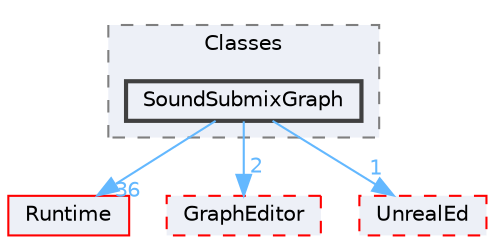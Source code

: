 digraph "SoundSubmixGraph"
{
 // INTERACTIVE_SVG=YES
 // LATEX_PDF_SIZE
  bgcolor="transparent";
  edge [fontname=Helvetica,fontsize=10,labelfontname=Helvetica,labelfontsize=10];
  node [fontname=Helvetica,fontsize=10,shape=box,height=0.2,width=0.4];
  compound=true
  subgraph clusterdir_a7941fb45790ea681930d0ab34e89c5d {
    graph [ bgcolor="#edf0f7", pencolor="grey50", label="Classes", fontname=Helvetica,fontsize=10 style="filled,dashed", URL="dir_a7941fb45790ea681930d0ab34e89c5d.html",tooltip=""]
  dir_352aab7b8cc21aaf9647d540f47b0715 [label="SoundSubmixGraph", fillcolor="#edf0f7", color="grey25", style="filled,bold", URL="dir_352aab7b8cc21aaf9647d540f47b0715.html",tooltip=""];
  }
  dir_7536b172fbd480bfd146a1b1acd6856b [label="Runtime", fillcolor="#edf0f7", color="red", style="filled", URL="dir_7536b172fbd480bfd146a1b1acd6856b.html",tooltip=""];
  dir_ff23abaac86ae0f5bb44f55bc2325045 [label="GraphEditor", fillcolor="#edf0f7", color="red", style="filled,dashed", URL="dir_ff23abaac86ae0f5bb44f55bc2325045.html",tooltip=""];
  dir_d6dfe71a46de762e5d5df277eaa495c7 [label="UnrealEd", fillcolor="#edf0f7", color="red", style="filled,dashed", URL="dir_d6dfe71a46de762e5d5df277eaa495c7.html",tooltip=""];
  dir_352aab7b8cc21aaf9647d540f47b0715->dir_7536b172fbd480bfd146a1b1acd6856b [headlabel="36", labeldistance=1.5 headhref="dir_001058_000984.html" href="dir_001058_000984.html" color="steelblue1" fontcolor="steelblue1"];
  dir_352aab7b8cc21aaf9647d540f47b0715->dir_d6dfe71a46de762e5d5df277eaa495c7 [headlabel="1", labeldistance=1.5 headhref="dir_001058_001226.html" href="dir_001058_001226.html" color="steelblue1" fontcolor="steelblue1"];
  dir_352aab7b8cc21aaf9647d540f47b0715->dir_ff23abaac86ae0f5bb44f55bc2325045 [headlabel="2", labeldistance=1.5 headhref="dir_001058_000455.html" href="dir_001058_000455.html" color="steelblue1" fontcolor="steelblue1"];
}
